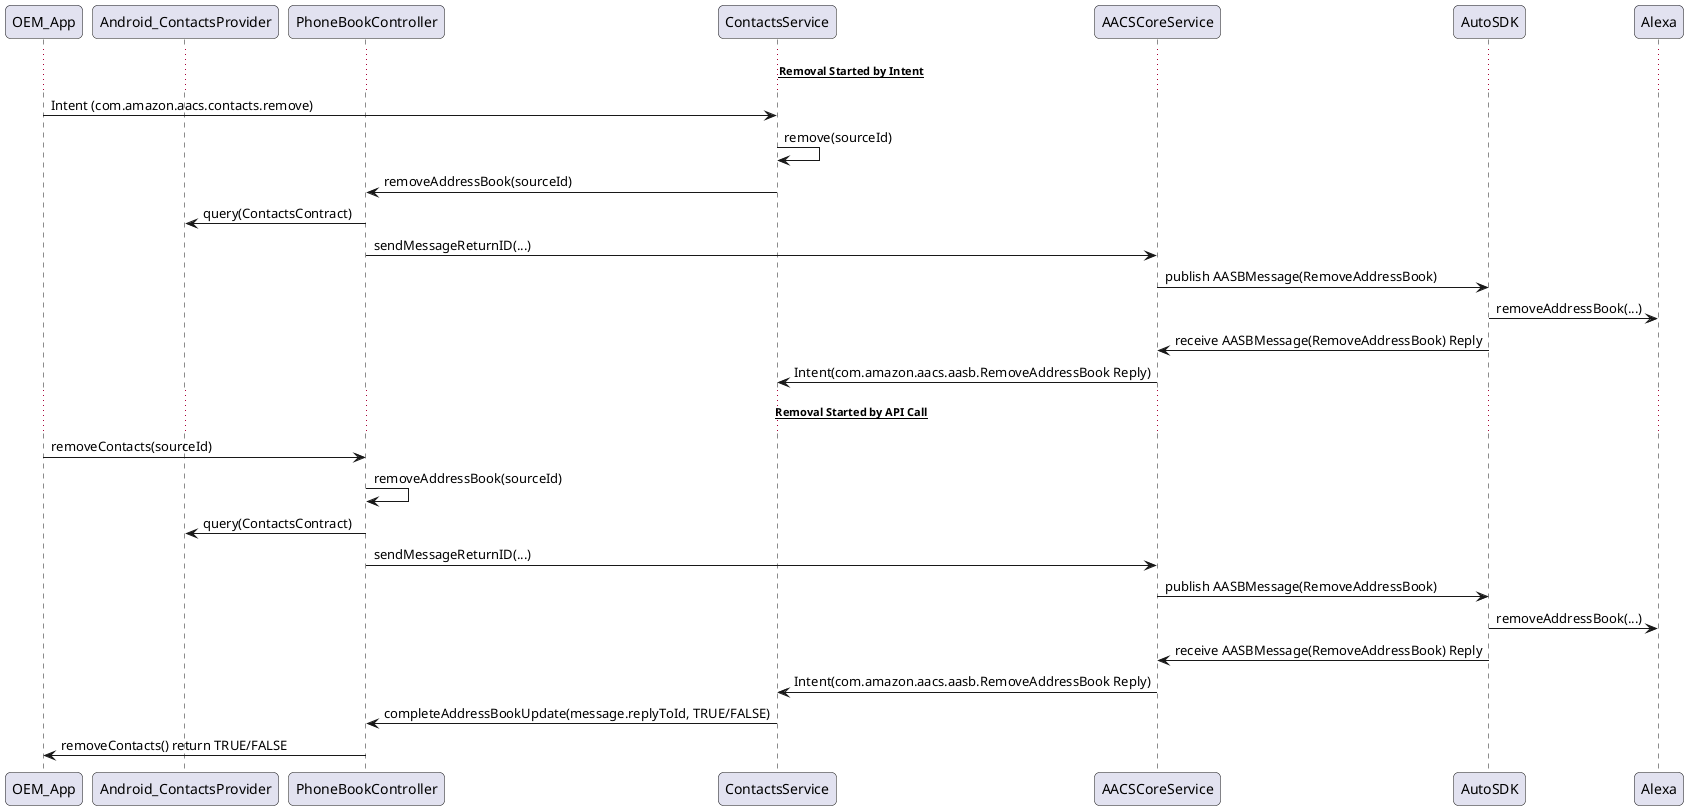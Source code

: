 @startuml

skinparam roundcorner 10

participant OEM_App order 20
participant Android_ContactsProvider order 30
participant PhoneBookController order 40
participant ContactsService order 50
participant AACSCoreService order 60
participant AutoSDK order 70
participant Alexa  order 80

... __**Removal Started by Intent**__ ...
OEM_App -> ContactsService : Intent (com.amazon.aacs.contacts.remove)
ContactsService -> ContactsService : remove(sourceId)
ContactsService -> PhoneBookController : removeAddressBook(sourceId)
PhoneBookController -> Android_ContactsProvider : query(ContactsContract)
PhoneBookController -> AACSCoreService : sendMessageReturnID(...)
AACSCoreService -> AutoSDK : publish AASBMessage(RemoveAddressBook)
AutoSDK -> Alexa : removeAddressBook(...)
AutoSDK -> AACSCoreService : receive AASBMessage(RemoveAddressBook) Reply
AACSCoreService -> ContactsService : Intent(com.amazon.aacs.aasb.RemoveAddressBook Reply)

... __**Removal Started by API Call**__ ...
OEM_App -> PhoneBookController : removeContacts(sourceId)
PhoneBookController -> PhoneBookController : removeAddressBook(sourceId)
PhoneBookController -> Android_ContactsProvider : query(ContactsContract)
PhoneBookController -> AACSCoreService : sendMessageReturnID(...)
AACSCoreService -> AutoSDK : publish AASBMessage(RemoveAddressBook)
AutoSDK -> Alexa : removeAddressBook(...)
AutoSDK -> AACSCoreService : receive AASBMessage(RemoveAddressBook) Reply
AACSCoreService -> ContactsService : Intent(com.amazon.aacs.aasb.RemoveAddressBook Reply)
ContactsService -> PhoneBookController : completeAddressBookUpdate(message.replyToId, TRUE/FALSE)
PhoneBookController -> OEM_App : removeContacts() return TRUE/FALSE
@enduml
